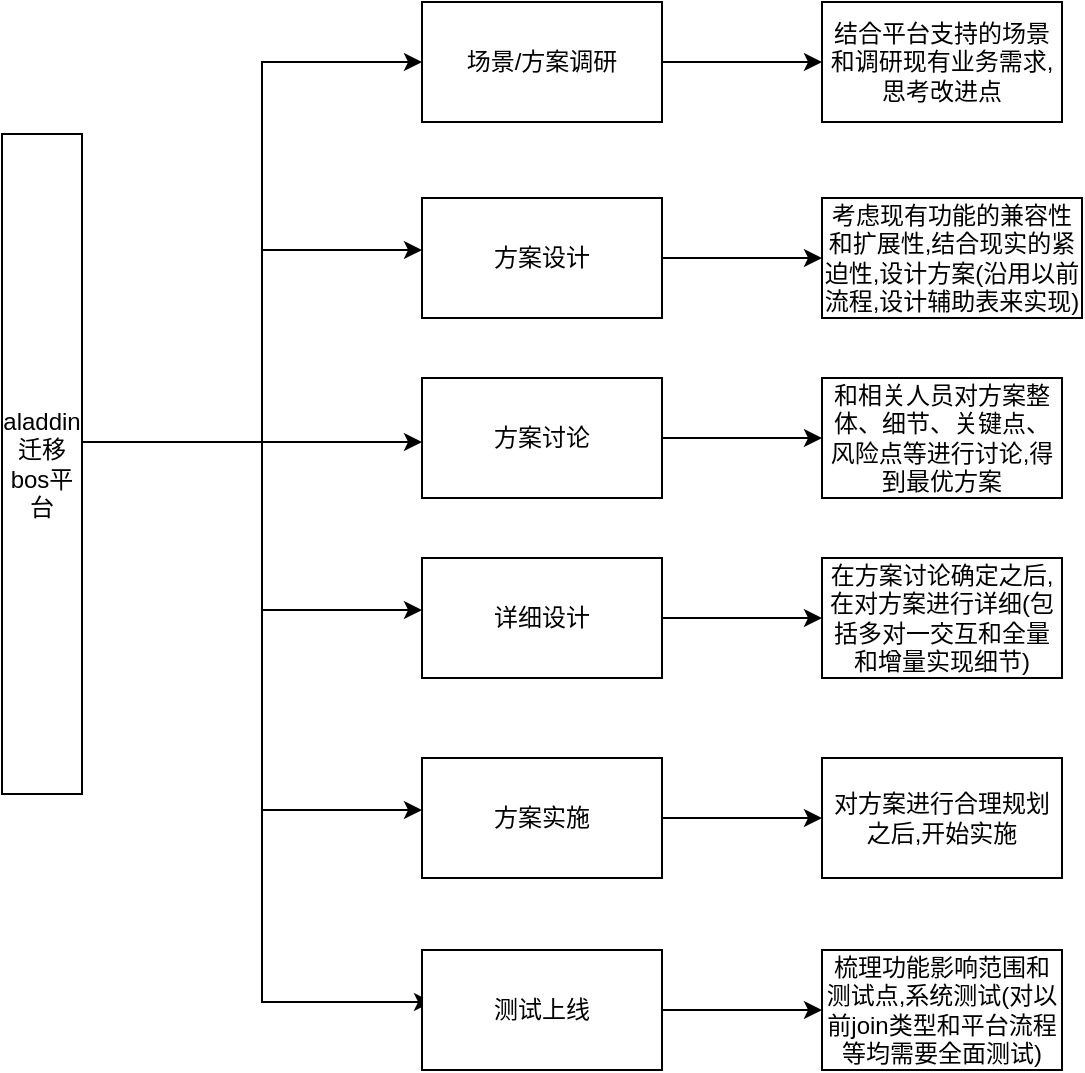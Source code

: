 <mxfile version="13.6.5" type="github"><diagram id="Yjjd4iymPNlZoRnGIAg2" name="Page-1"><mxGraphModel dx="1426" dy="715" grid="1" gridSize="10" guides="1" tooltips="1" connect="1" arrows="1" fold="1" page="1" pageScale="1" pageWidth="827" pageHeight="1169" math="0" shadow="0"><root><mxCell id="0"/><mxCell id="1" parent="0"/><mxCell id="y3p8oQp4nrf6NhNMhpHg-21" style="edgeStyle=orthogonalEdgeStyle;rounded=0;orthogonalLoop=1;jettySize=auto;html=1;entryX=0;entryY=0.5;entryDx=0;entryDy=0;" parent="1" edge="1"><mxGeometry relative="1" as="geometry"><Array as="points"><mxPoint x="70" y="346"/></Array><mxPoint x="70" y="348" as="sourcePoint"/><mxPoint x="250" y="346" as="targetPoint"/></mxGeometry></mxCell><mxCell id="cmb7abvfNNHg6s3RTJ-E-3" style="edgeStyle=orthogonalEdgeStyle;rounded=0;orthogonalLoop=1;jettySize=auto;html=1;entryX=0;entryY=0.5;entryDx=0;entryDy=0;" edge="1" parent="1" target="y3p8oQp4nrf6NhNMhpHg-10"><mxGeometry relative="1" as="geometry"><mxPoint x="240" y="156" as="targetPoint"/><mxPoint x="80" y="346" as="sourcePoint"/><Array as="points"><mxPoint x="170" y="346"/><mxPoint x="170" y="156"/></Array></mxGeometry></mxCell><mxCell id="cmb7abvfNNHg6s3RTJ-E-7" style="edgeStyle=orthogonalEdgeStyle;rounded=0;orthogonalLoop=1;jettySize=auto;html=1;entryX=0;entryY=0.5;entryDx=0;entryDy=0;" edge="1" parent="1"><mxGeometry relative="1" as="geometry"><mxPoint x="80" y="346" as="sourcePoint"/><mxPoint x="250" y="250" as="targetPoint"/><Array as="points"><mxPoint x="170" y="346"/><mxPoint x="170" y="250"/></Array></mxGeometry></mxCell><mxCell id="cmb7abvfNNHg6s3RTJ-E-8" style="edgeStyle=orthogonalEdgeStyle;rounded=0;orthogonalLoop=1;jettySize=auto;html=1;entryX=0;entryY=0.5;entryDx=0;entryDy=0;" edge="1" parent="1"><mxGeometry relative="1" as="geometry"><mxPoint x="80" y="346" as="sourcePoint"/><mxPoint x="250" y="430" as="targetPoint"/><Array as="points"><mxPoint x="170" y="346"/><mxPoint x="170" y="430"/></Array></mxGeometry></mxCell><mxCell id="cmb7abvfNNHg6s3RTJ-E-9" style="edgeStyle=orthogonalEdgeStyle;rounded=0;orthogonalLoop=1;jettySize=auto;html=1;entryX=0;entryY=0.5;entryDx=0;entryDy=0;" edge="1" parent="1"><mxGeometry relative="1" as="geometry"><mxPoint x="80" y="346" as="sourcePoint"/><mxPoint x="250" y="530" as="targetPoint"/><Array as="points"><mxPoint x="170" y="346"/><mxPoint x="170" y="530"/></Array></mxGeometry></mxCell><mxCell id="cmb7abvfNNHg6s3RTJ-E-10" style="edgeStyle=orthogonalEdgeStyle;rounded=0;orthogonalLoop=1;jettySize=auto;html=1;entryX=0;entryY=0.5;entryDx=0;entryDy=0;" edge="1" parent="1"><mxGeometry relative="1" as="geometry"><mxPoint x="85" y="346" as="sourcePoint"/><mxPoint x="255" y="626" as="targetPoint"/><Array as="points"><mxPoint x="170" y="346"/><mxPoint x="170" y="626"/></Array></mxGeometry></mxCell><mxCell id="y3p8oQp4nrf6NhNMhpHg-9" value="aladdin迁移bos平台" style="rounded=0;whiteSpace=wrap;html=1;" parent="1" vertex="1"><mxGeometry x="40" y="192" width="40" height="330" as="geometry"/></mxCell><mxCell id="y3p8oQp4nrf6NhNMhpHg-22" style="edgeStyle=orthogonalEdgeStyle;rounded=0;orthogonalLoop=1;jettySize=auto;html=1;entryX=0;entryY=0.5;entryDx=0;entryDy=0;" parent="1" source="y3p8oQp4nrf6NhNMhpHg-10" target="y3p8oQp4nrf6NhNMhpHg-18" edge="1"><mxGeometry relative="1" as="geometry"/></mxCell><mxCell id="y3p8oQp4nrf6NhNMhpHg-10" value="&lt;span&gt;场景/方案调研&lt;/span&gt;" style="rounded=0;whiteSpace=wrap;html=1;" parent="1" vertex="1"><mxGeometry x="250" y="126" width="120" height="60" as="geometry"/></mxCell><mxCell id="y3p8oQp4nrf6NhNMhpHg-24" value="" style="edgeStyle=orthogonalEdgeStyle;rounded=0;orthogonalLoop=1;jettySize=auto;html=1;" parent="1" source="y3p8oQp4nrf6NhNMhpHg-11" target="y3p8oQp4nrf6NhNMhpHg-23" edge="1"><mxGeometry relative="1" as="geometry"/></mxCell><mxCell id="y3p8oQp4nrf6NhNMhpHg-11" value="方案设计" style="rounded=0;whiteSpace=wrap;html=1;" parent="1" vertex="1"><mxGeometry x="250" y="224" width="120" height="60" as="geometry"/></mxCell><mxCell id="y3p8oQp4nrf6NhNMhpHg-29" value="" style="edgeStyle=orthogonalEdgeStyle;rounded=0;orthogonalLoop=1;jettySize=auto;html=1;" parent="1" source="y3p8oQp4nrf6NhNMhpHg-12" target="y3p8oQp4nrf6NhNMhpHg-26" edge="1"><mxGeometry relative="1" as="geometry"/></mxCell><mxCell id="y3p8oQp4nrf6NhNMhpHg-12" value="方案实施" style="rounded=0;whiteSpace=wrap;html=1;" parent="1" vertex="1"><mxGeometry x="250" y="504" width="120" height="60" as="geometry"/></mxCell><mxCell id="y3p8oQp4nrf6NhNMhpHg-18" value="结合平台支持的场景和调研现有业务需求,思考改进点" style="rounded=0;whiteSpace=wrap;html=1;" parent="1" vertex="1"><mxGeometry x="450" y="126" width="120" height="60" as="geometry"/></mxCell><mxCell id="y3p8oQp4nrf6NhNMhpHg-28" value="" style="edgeStyle=orthogonalEdgeStyle;rounded=0;orthogonalLoop=1;jettySize=auto;html=1;" parent="1" source="y3p8oQp4nrf6NhNMhpHg-20" target="y3p8oQp4nrf6NhNMhpHg-25" edge="1"><mxGeometry relative="1" as="geometry"/></mxCell><mxCell id="y3p8oQp4nrf6NhNMhpHg-20" value="方案讨论" style="rounded=0;whiteSpace=wrap;html=1;" parent="1" vertex="1"><mxGeometry x="250" y="314" width="120" height="60" as="geometry"/></mxCell><mxCell id="y3p8oQp4nrf6NhNMhpHg-23" value="考虑现有功能的兼容性和扩展性,结合现实的紧迫性,设计方案(沿用以前流程,设计辅助表来实现)" style="rounded=0;whiteSpace=wrap;html=1;" parent="1" vertex="1"><mxGeometry x="450" y="224" width="130" height="60" as="geometry"/></mxCell><mxCell id="y3p8oQp4nrf6NhNMhpHg-25" value="和相关人员对方案整体、细节、关键点、风险点等进行讨论,得到最优方案" style="rounded=0;whiteSpace=wrap;html=1;" parent="1" vertex="1"><mxGeometry x="450" y="314" width="120" height="60" as="geometry"/></mxCell><mxCell id="y3p8oQp4nrf6NhNMhpHg-26" value="对方案进行合理规划之后,开始实施" style="rounded=0;whiteSpace=wrap;html=1;" parent="1" vertex="1"><mxGeometry x="450" y="504" width="120" height="60" as="geometry"/></mxCell><mxCell id="JvB9n8HEAgJqky4Rzzta-10" value="" style="edgeStyle=orthogonalEdgeStyle;rounded=0;orthogonalLoop=1;jettySize=auto;html=1;" parent="1" source="JvB9n8HEAgJqky4Rzzta-1" target="JvB9n8HEAgJqky4Rzzta-9" edge="1"><mxGeometry relative="1" as="geometry"/></mxCell><mxCell id="JvB9n8HEAgJqky4Rzzta-1" value="详细设计" style="rounded=0;whiteSpace=wrap;html=1;" parent="1" vertex="1"><mxGeometry x="250" y="404" width="120" height="60" as="geometry"/></mxCell><mxCell id="JvB9n8HEAgJqky4Rzzta-9" value="在方案讨论确定之后,在对方案进行详细(包括多对一交互和全量和增量实现细节)" style="rounded=0;whiteSpace=wrap;html=1;" parent="1" vertex="1"><mxGeometry x="450" y="404" width="120" height="60" as="geometry"/></mxCell><mxCell id="cmb7abvfNNHg6s3RTJ-E-4" value="" style="edgeStyle=orthogonalEdgeStyle;rounded=0;orthogonalLoop=1;jettySize=auto;html=1;" edge="1" parent="1" source="cmb7abvfNNHg6s3RTJ-E-5" target="cmb7abvfNNHg6s3RTJ-E-6"><mxGeometry relative="1" as="geometry"/></mxCell><mxCell id="cmb7abvfNNHg6s3RTJ-E-5" value="测试上线" style="rounded=0;whiteSpace=wrap;html=1;" vertex="1" parent="1"><mxGeometry x="250" y="600" width="120" height="60" as="geometry"/></mxCell><mxCell id="cmb7abvfNNHg6s3RTJ-E-6" value="梳理功能影响范围和测试点,系统测试(对以前join类型和平台流程等均需要全面测试)" style="rounded=0;whiteSpace=wrap;html=1;" vertex="1" parent="1"><mxGeometry x="450" y="600" width="120" height="60" as="geometry"/></mxCell></root></mxGraphModel></diagram></mxfile>